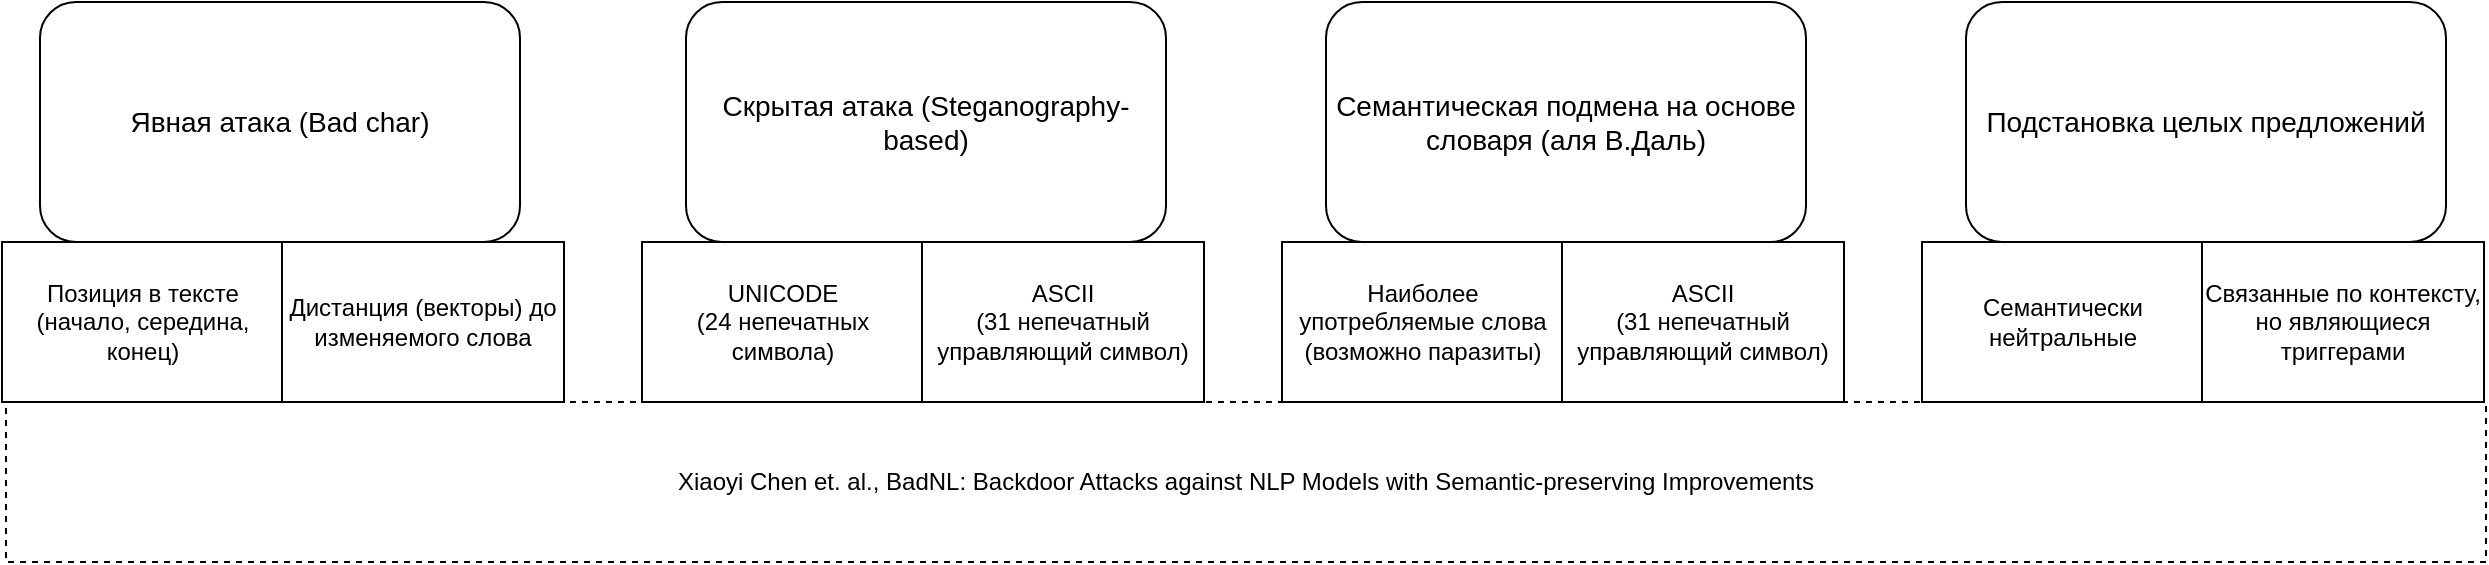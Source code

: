 <mxfile version="21.3.7" type="github">
  <diagram name="Страница 1" id="1hpVTG3tmX8mUanP7hNh">
    <mxGraphModel dx="1216" dy="652" grid="1" gridSize="10" guides="1" tooltips="1" connect="1" arrows="1" fold="1" page="1" pageScale="1" pageWidth="827" pageHeight="1169" math="0" shadow="0">
      <root>
        <mxCell id="0" />
        <mxCell id="1" parent="0" />
        <mxCell id="BszqWpOFq4eaZOkGthAI-6" value="Скрытая атака (Steganography-based)" style="rounded=1;whiteSpace=wrap;html=1;fontSize=14;" parent="1" vertex="1">
          <mxGeometry x="360" y="520" width="240" height="120" as="geometry" />
        </mxCell>
        <mxCell id="BszqWpOFq4eaZOkGthAI-9" value="Xiaoyi Chen et. al.,&amp;nbsp;BadNL: Backdoor Attacks against NLP Models with Semantic-preserving Improvements" style="text;html=1;strokeColor=default;fillColor=none;align=center;verticalAlign=middle;whiteSpace=wrap;rounded=0;dashed=1;" parent="1" vertex="1">
          <mxGeometry x="20" y="720" width="1240" height="80" as="geometry" />
        </mxCell>
        <mxCell id="BszqWpOFq4eaZOkGthAI-12" value="Явная атака (Bad char)" style="rounded=1;whiteSpace=wrap;html=1;fontSize=14;" parent="1" vertex="1">
          <mxGeometry x="37" y="520" width="240" height="120" as="geometry" />
        </mxCell>
        <mxCell id="BszqWpOFq4eaZOkGthAI-13" value="Позиция в тексте&lt;br&gt;(начало, середина, конец)" style="shape=hexagon;perimeter=hexagonPerimeter2;whiteSpace=wrap;html=1;fixedSize=1;size=-40;" parent="1" vertex="1">
          <mxGeometry x="18" y="640" width="141" height="80" as="geometry" />
        </mxCell>
        <mxCell id="BszqWpOFq4eaZOkGthAI-14" value="Дистанция (векторы) до изменяемого слова" style="shape=hexagon;perimeter=hexagonPerimeter2;whiteSpace=wrap;html=1;fixedSize=1;size=-30;" parent="1" vertex="1">
          <mxGeometry x="158" y="640" width="141" height="80" as="geometry" />
        </mxCell>
        <mxCell id="BszqWpOFq4eaZOkGthAI-15" value="Семантическая подмена на основе словаря (аля В.Даль)" style="rounded=1;whiteSpace=wrap;html=1;fontSize=14;" parent="1" vertex="1">
          <mxGeometry x="680" y="520" width="240" height="120" as="geometry" />
        </mxCell>
        <mxCell id="BszqWpOFq4eaZOkGthAI-16" value="UNICODE&lt;br&gt;(24 непечатных символа)" style="shape=hexagon;perimeter=hexagonPerimeter2;whiteSpace=wrap;html=1;fixedSize=1;size=-40;" parent="1" vertex="1">
          <mxGeometry x="338" y="640" width="141" height="80" as="geometry" />
        </mxCell>
        <mxCell id="BszqWpOFq4eaZOkGthAI-17" value="ASCII&lt;br&gt;(31 непечатный управляющий символ)" style="shape=hexagon;perimeter=hexagonPerimeter2;whiteSpace=wrap;html=1;fixedSize=1;size=-30;" parent="1" vertex="1">
          <mxGeometry x="478" y="640" width="141" height="80" as="geometry" />
        </mxCell>
        <mxCell id="BszqWpOFq4eaZOkGthAI-18" value="Наиболее употребляемые слова&lt;br&gt;(возможно паразиты)" style="shape=hexagon;perimeter=hexagonPerimeter2;whiteSpace=wrap;html=1;fixedSize=1;size=-40;" parent="1" vertex="1">
          <mxGeometry x="658" y="640" width="141" height="80" as="geometry" />
        </mxCell>
        <mxCell id="BszqWpOFq4eaZOkGthAI-19" value="ASCII&lt;br&gt;(31 непечатный управляющий символ)" style="shape=hexagon;perimeter=hexagonPerimeter2;whiteSpace=wrap;html=1;fixedSize=1;size=-30;" parent="1" vertex="1">
          <mxGeometry x="798" y="640" width="141" height="80" as="geometry" />
        </mxCell>
        <mxCell id="SrPJYKcLf3ABmoYixHYb-1" value="Подстановка целых предложений" style="rounded=1;whiteSpace=wrap;html=1;fontSize=14;" vertex="1" parent="1">
          <mxGeometry x="1000" y="520" width="240" height="120" as="geometry" />
        </mxCell>
        <mxCell id="SrPJYKcLf3ABmoYixHYb-2" value="Семантически нейтральные" style="shape=hexagon;perimeter=hexagonPerimeter2;whiteSpace=wrap;html=1;fixedSize=1;size=-40;" vertex="1" parent="1">
          <mxGeometry x="978" y="640" width="141" height="80" as="geometry" />
        </mxCell>
        <mxCell id="SrPJYKcLf3ABmoYixHYb-3" value="Связанные по контексту, но являющиеся триггерами" style="shape=hexagon;perimeter=hexagonPerimeter2;whiteSpace=wrap;html=1;fixedSize=1;size=-30;" vertex="1" parent="1">
          <mxGeometry x="1118" y="640" width="141" height="80" as="geometry" />
        </mxCell>
      </root>
    </mxGraphModel>
  </diagram>
</mxfile>
